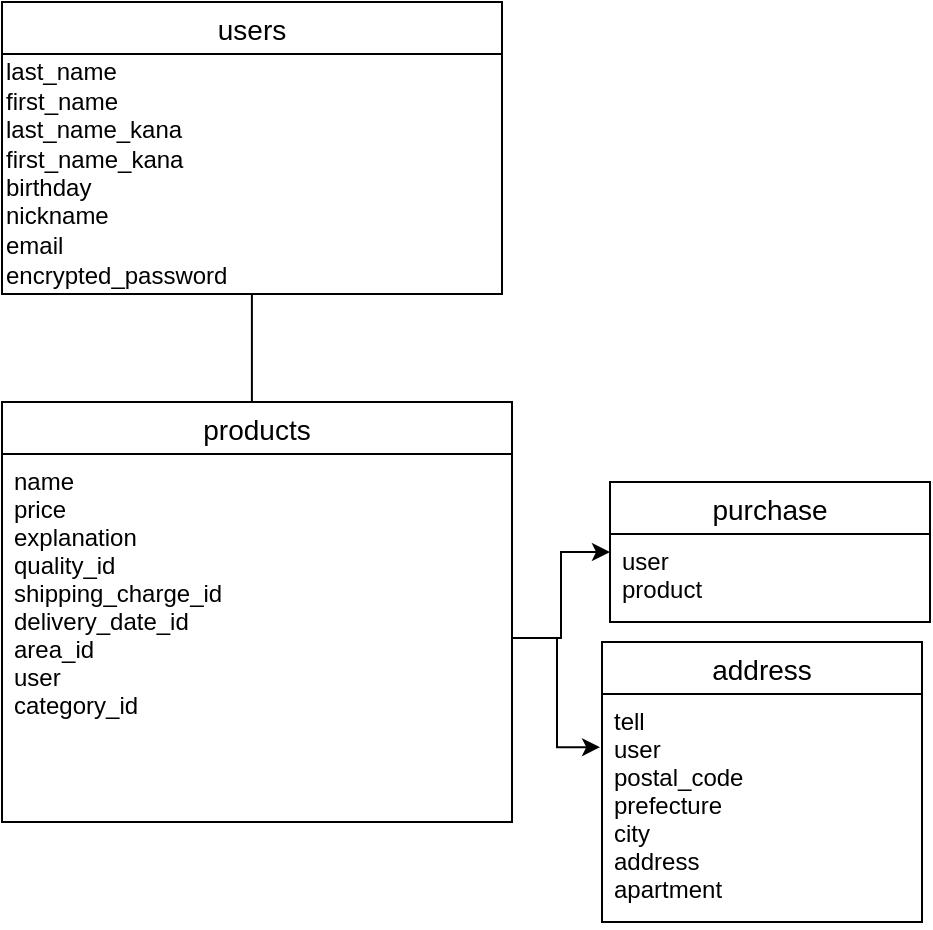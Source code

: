 <mxfile version="13.10.0" type="embed">
    <diagram id="x8wb-dTt-gdK0nMvJnMz" name="ページ1">
        <mxGraphModel dx="342" dy="504" grid="1" gridSize="10" guides="1" tooltips="1" connect="1" arrows="1" fold="1" page="0" pageScale="1" pageWidth="827" pageHeight="1169" math="0" shadow="0">
            <root>
                <mxCell id="0"/>
                <mxCell id="1" parent="0"/>
                <mxCell id="142" style="edgeStyle=orthogonalEdgeStyle;rounded=0;orthogonalLoop=1;jettySize=auto;html=1;entryX=0.49;entryY=0.048;entryDx=0;entryDy=0;entryPerimeter=0;" parent="1" source="17" target="62" edge="1">
                    <mxGeometry relative="1" as="geometry"/>
                </mxCell>
                <mxCell id="17" value="users" style="swimlane;fontStyle=0;childLayout=stackLayout;horizontal=1;startSize=26;horizontalStack=0;resizeParent=1;resizeParentMax=0;resizeLast=0;collapsible=1;marginBottom=0;align=center;fontSize=14;" parent="1" vertex="1">
                    <mxGeometry x="30" y="240" width="250" height="146" as="geometry"/>
                </mxCell>
                <mxCell id="35" value="last_name&amp;nbsp;&lt;br&gt;first_name&lt;br&gt;last_name_kana&lt;br&gt;first_name_kana&lt;br&gt;birthday&lt;br&gt;nickname&lt;br&gt;email&lt;font color=&quot;#d4d4d4&quot; face=&quot;menlo, monaco, courier new, monospace&quot;&gt;&lt;span style=&quot;background-color: rgb(30 , 30 , 30)&quot;&gt;&lt;br&gt;&lt;/span&gt;&lt;/font&gt;encrypted_password" style="text;html=1;align=left;verticalAlign=middle;resizable=0;points=[];autosize=1;" parent="17" vertex="1">
                    <mxGeometry y="26" width="250" height="120" as="geometry"/>
                </mxCell>
                <mxCell id="62" value="products" style="swimlane;fontStyle=0;childLayout=stackLayout;horizontal=1;startSize=26;horizontalStack=0;resizeParent=1;resizeParentMax=0;resizeLast=0;collapsible=1;marginBottom=0;align=center;fontSize=14;strokeWidth=1;" parent="1" vertex="1">
                    <mxGeometry x="30" y="440" width="255" height="210" as="geometry"/>
                </mxCell>
                <mxCell id="65" value="name&#10;price&#10;explanation&#10;quality_id&#10;shipping_charge_id&#10;delivery_date_id&#10;area_id&#10;user&#10;category_id&#10;" style="text;strokeColor=none;fillColor=none;spacingLeft=4;spacingRight=4;overflow=hidden;rotatable=0;points=[[0,0.5],[1,0.5]];portConstraint=eastwest;fontSize=12;" parent="62" vertex="1">
                    <mxGeometry y="26" width="255" height="184" as="geometry"/>
                </mxCell>
                <mxCell id="143" value="purchase" style="swimlane;fontStyle=0;childLayout=stackLayout;horizontal=1;startSize=26;horizontalStack=0;resizeParent=1;resizeParentMax=0;resizeLast=0;collapsible=1;marginBottom=0;align=center;fontSize=14;strokeWidth=1;" parent="1" vertex="1">
                    <mxGeometry x="334" y="480" width="160" height="70" as="geometry"/>
                </mxCell>
                <mxCell id="146" value="user&#10;product" style="text;strokeColor=none;fillColor=none;spacingLeft=4;spacingRight=4;overflow=hidden;rotatable=0;points=[[0,0.5],[1,0.5]];portConstraint=eastwest;fontSize=12;" parent="143" vertex="1">
                    <mxGeometry y="26" width="160" height="44" as="geometry"/>
                </mxCell>
                <mxCell id="147" style="edgeStyle=orthogonalEdgeStyle;rounded=0;orthogonalLoop=1;jettySize=auto;html=1;exitX=1;exitY=0.5;exitDx=0;exitDy=0;entryX=0;entryY=0.5;entryDx=0;entryDy=0;" parent="1" source="65" target="143" edge="1">
                    <mxGeometry relative="1" as="geometry"/>
                </mxCell>
                <mxCell id="152" value="address" style="swimlane;fontStyle=0;childLayout=stackLayout;horizontal=1;startSize=26;horizontalStack=0;resizeParent=1;resizeParentMax=0;resizeLast=0;collapsible=1;marginBottom=0;align=center;fontSize=14;" vertex="1" parent="1">
                    <mxGeometry x="330" y="560" width="160" height="140" as="geometry"/>
                </mxCell>
                <mxCell id="155" value="tell&#10;user&#10;postal_code&#10;prefecture&#10;city&#10;address&#10;apartment&#10;" style="text;strokeColor=none;fillColor=none;spacingLeft=4;spacingRight=4;overflow=hidden;rotatable=0;points=[[0,0.5],[1,0.5]];portConstraint=eastwest;fontSize=12;" vertex="1" parent="152">
                    <mxGeometry y="26" width="160" height="114" as="geometry"/>
                </mxCell>
                <mxCell id="156" style="edgeStyle=orthogonalEdgeStyle;rounded=0;orthogonalLoop=1;jettySize=auto;html=1;entryX=-0.006;entryY=0.233;entryDx=0;entryDy=0;entryPerimeter=0;" edge="1" parent="1" source="65" target="155">
                    <mxGeometry relative="1" as="geometry"/>
                </mxCell>
            </root>
        </mxGraphModel>
    </diagram>
</mxfile>
